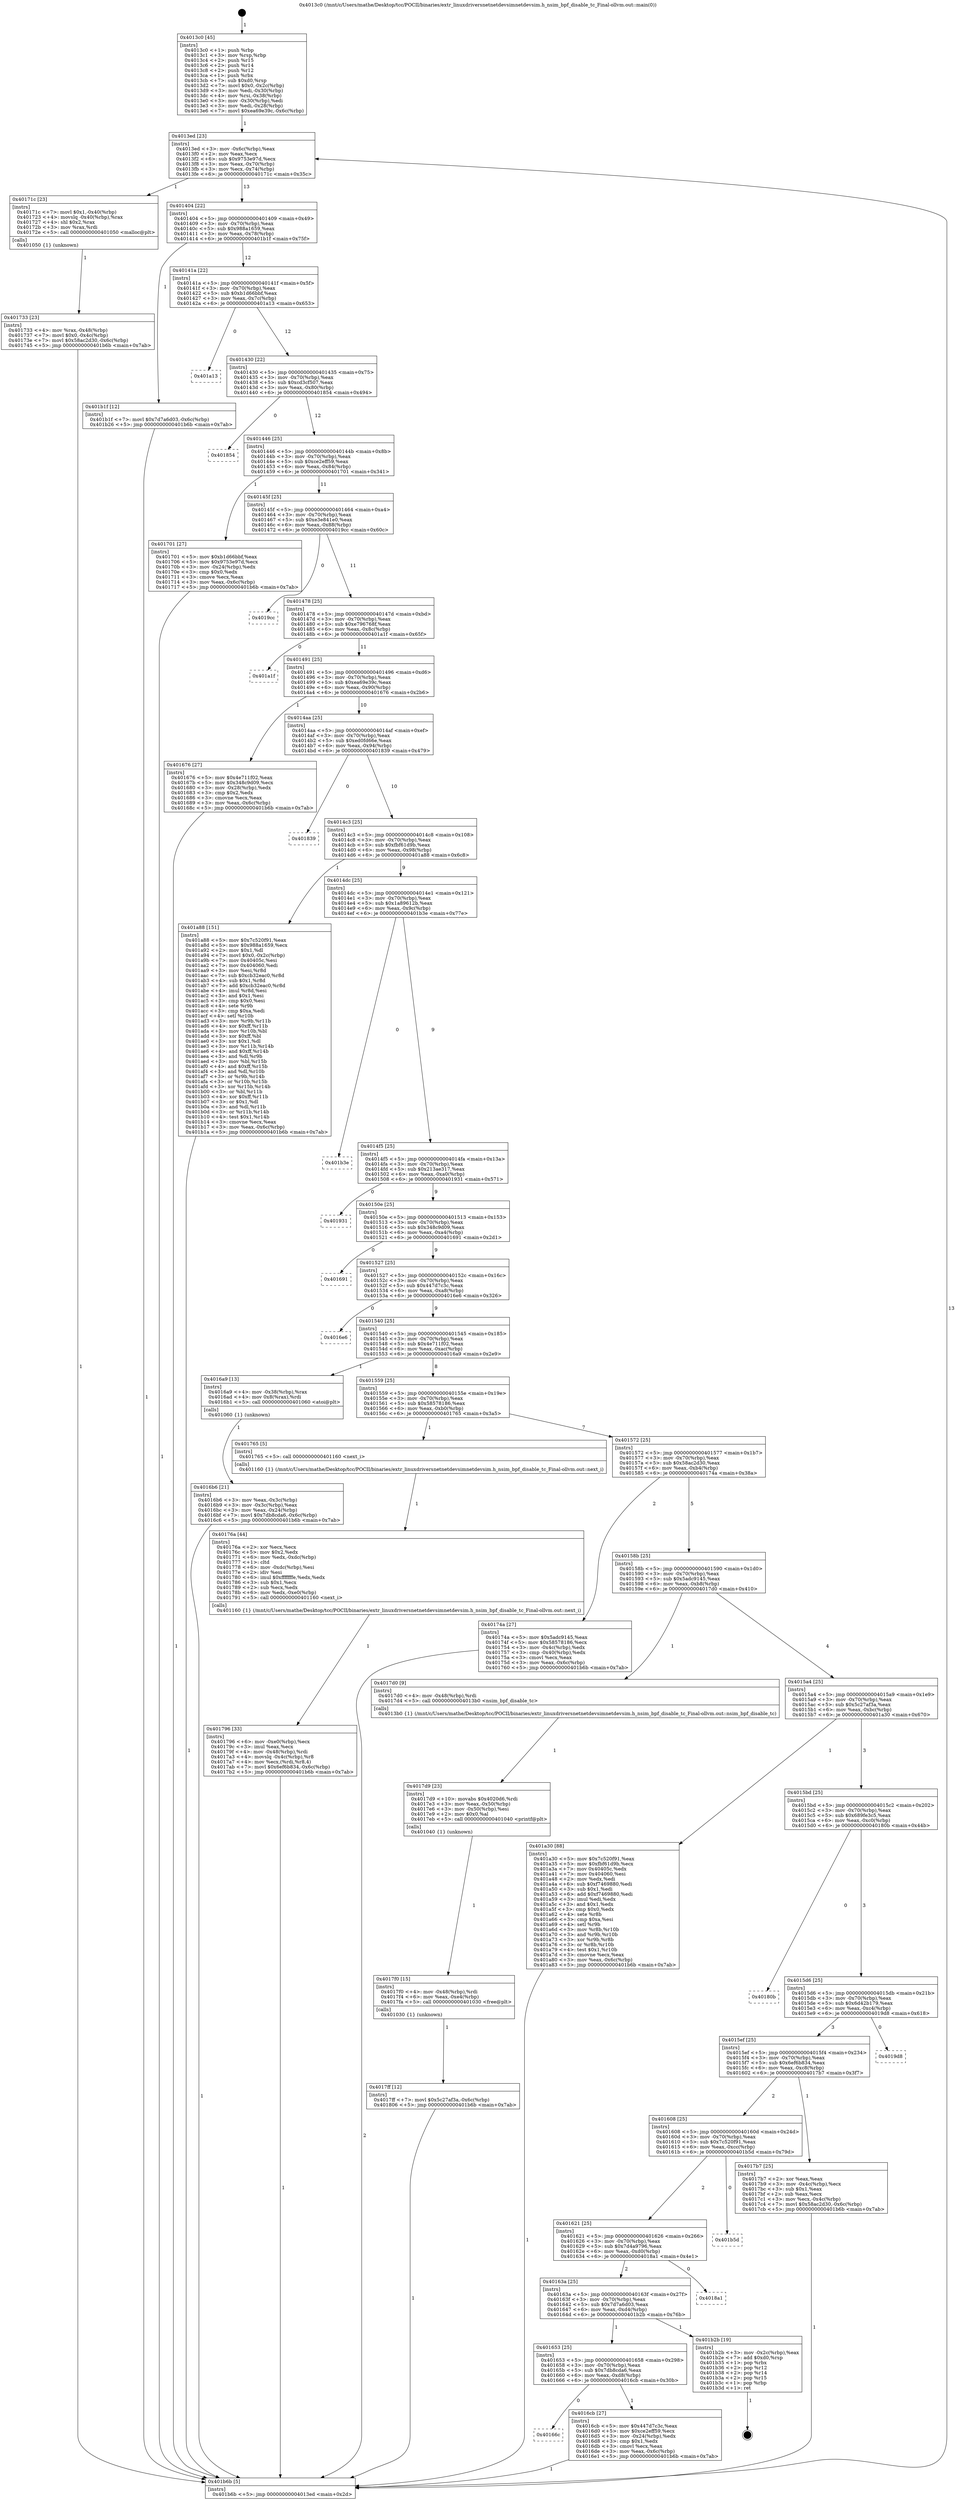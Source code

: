 digraph "0x4013c0" {
  label = "0x4013c0 (/mnt/c/Users/mathe/Desktop/tcc/POCII/binaries/extr_linuxdriversnetnetdevsimnetdevsim.h_nsim_bpf_disable_tc_Final-ollvm.out::main(0))"
  labelloc = "t"
  node[shape=record]

  Entry [label="",width=0.3,height=0.3,shape=circle,fillcolor=black,style=filled]
  "0x4013ed" [label="{
     0x4013ed [23]\l
     | [instrs]\l
     &nbsp;&nbsp;0x4013ed \<+3\>: mov -0x6c(%rbp),%eax\l
     &nbsp;&nbsp;0x4013f0 \<+2\>: mov %eax,%ecx\l
     &nbsp;&nbsp;0x4013f2 \<+6\>: sub $0x9753e97d,%ecx\l
     &nbsp;&nbsp;0x4013f8 \<+3\>: mov %eax,-0x70(%rbp)\l
     &nbsp;&nbsp;0x4013fb \<+3\>: mov %ecx,-0x74(%rbp)\l
     &nbsp;&nbsp;0x4013fe \<+6\>: je 000000000040171c \<main+0x35c\>\l
  }"]
  "0x40171c" [label="{
     0x40171c [23]\l
     | [instrs]\l
     &nbsp;&nbsp;0x40171c \<+7\>: movl $0x1,-0x40(%rbp)\l
     &nbsp;&nbsp;0x401723 \<+4\>: movslq -0x40(%rbp),%rax\l
     &nbsp;&nbsp;0x401727 \<+4\>: shl $0x2,%rax\l
     &nbsp;&nbsp;0x40172b \<+3\>: mov %rax,%rdi\l
     &nbsp;&nbsp;0x40172e \<+5\>: call 0000000000401050 \<malloc@plt\>\l
     | [calls]\l
     &nbsp;&nbsp;0x401050 \{1\} (unknown)\l
  }"]
  "0x401404" [label="{
     0x401404 [22]\l
     | [instrs]\l
     &nbsp;&nbsp;0x401404 \<+5\>: jmp 0000000000401409 \<main+0x49\>\l
     &nbsp;&nbsp;0x401409 \<+3\>: mov -0x70(%rbp),%eax\l
     &nbsp;&nbsp;0x40140c \<+5\>: sub $0x988a1659,%eax\l
     &nbsp;&nbsp;0x401411 \<+3\>: mov %eax,-0x78(%rbp)\l
     &nbsp;&nbsp;0x401414 \<+6\>: je 0000000000401b1f \<main+0x75f\>\l
  }"]
  Exit [label="",width=0.3,height=0.3,shape=circle,fillcolor=black,style=filled,peripheries=2]
  "0x401b1f" [label="{
     0x401b1f [12]\l
     | [instrs]\l
     &nbsp;&nbsp;0x401b1f \<+7\>: movl $0x7d7a6d03,-0x6c(%rbp)\l
     &nbsp;&nbsp;0x401b26 \<+5\>: jmp 0000000000401b6b \<main+0x7ab\>\l
  }"]
  "0x40141a" [label="{
     0x40141a [22]\l
     | [instrs]\l
     &nbsp;&nbsp;0x40141a \<+5\>: jmp 000000000040141f \<main+0x5f\>\l
     &nbsp;&nbsp;0x40141f \<+3\>: mov -0x70(%rbp),%eax\l
     &nbsp;&nbsp;0x401422 \<+5\>: sub $0xb1d66bbf,%eax\l
     &nbsp;&nbsp;0x401427 \<+3\>: mov %eax,-0x7c(%rbp)\l
     &nbsp;&nbsp;0x40142a \<+6\>: je 0000000000401a13 \<main+0x653\>\l
  }"]
  "0x4017ff" [label="{
     0x4017ff [12]\l
     | [instrs]\l
     &nbsp;&nbsp;0x4017ff \<+7\>: movl $0x5c27af3a,-0x6c(%rbp)\l
     &nbsp;&nbsp;0x401806 \<+5\>: jmp 0000000000401b6b \<main+0x7ab\>\l
  }"]
  "0x401a13" [label="{
     0x401a13\l
  }", style=dashed]
  "0x401430" [label="{
     0x401430 [22]\l
     | [instrs]\l
     &nbsp;&nbsp;0x401430 \<+5\>: jmp 0000000000401435 \<main+0x75\>\l
     &nbsp;&nbsp;0x401435 \<+3\>: mov -0x70(%rbp),%eax\l
     &nbsp;&nbsp;0x401438 \<+5\>: sub $0xcd3cf507,%eax\l
     &nbsp;&nbsp;0x40143d \<+3\>: mov %eax,-0x80(%rbp)\l
     &nbsp;&nbsp;0x401440 \<+6\>: je 0000000000401854 \<main+0x494\>\l
  }"]
  "0x4017f0" [label="{
     0x4017f0 [15]\l
     | [instrs]\l
     &nbsp;&nbsp;0x4017f0 \<+4\>: mov -0x48(%rbp),%rdi\l
     &nbsp;&nbsp;0x4017f4 \<+6\>: mov %eax,-0xe4(%rbp)\l
     &nbsp;&nbsp;0x4017fa \<+5\>: call 0000000000401030 \<free@plt\>\l
     | [calls]\l
     &nbsp;&nbsp;0x401030 \{1\} (unknown)\l
  }"]
  "0x401854" [label="{
     0x401854\l
  }", style=dashed]
  "0x401446" [label="{
     0x401446 [25]\l
     | [instrs]\l
     &nbsp;&nbsp;0x401446 \<+5\>: jmp 000000000040144b \<main+0x8b\>\l
     &nbsp;&nbsp;0x40144b \<+3\>: mov -0x70(%rbp),%eax\l
     &nbsp;&nbsp;0x40144e \<+5\>: sub $0xce2eff59,%eax\l
     &nbsp;&nbsp;0x401453 \<+6\>: mov %eax,-0x84(%rbp)\l
     &nbsp;&nbsp;0x401459 \<+6\>: je 0000000000401701 \<main+0x341\>\l
  }"]
  "0x4017d9" [label="{
     0x4017d9 [23]\l
     | [instrs]\l
     &nbsp;&nbsp;0x4017d9 \<+10\>: movabs $0x4020d6,%rdi\l
     &nbsp;&nbsp;0x4017e3 \<+3\>: mov %eax,-0x50(%rbp)\l
     &nbsp;&nbsp;0x4017e6 \<+3\>: mov -0x50(%rbp),%esi\l
     &nbsp;&nbsp;0x4017e9 \<+2\>: mov $0x0,%al\l
     &nbsp;&nbsp;0x4017eb \<+5\>: call 0000000000401040 \<printf@plt\>\l
     | [calls]\l
     &nbsp;&nbsp;0x401040 \{1\} (unknown)\l
  }"]
  "0x401701" [label="{
     0x401701 [27]\l
     | [instrs]\l
     &nbsp;&nbsp;0x401701 \<+5\>: mov $0xb1d66bbf,%eax\l
     &nbsp;&nbsp;0x401706 \<+5\>: mov $0x9753e97d,%ecx\l
     &nbsp;&nbsp;0x40170b \<+3\>: mov -0x24(%rbp),%edx\l
     &nbsp;&nbsp;0x40170e \<+3\>: cmp $0x0,%edx\l
     &nbsp;&nbsp;0x401711 \<+3\>: cmove %ecx,%eax\l
     &nbsp;&nbsp;0x401714 \<+3\>: mov %eax,-0x6c(%rbp)\l
     &nbsp;&nbsp;0x401717 \<+5\>: jmp 0000000000401b6b \<main+0x7ab\>\l
  }"]
  "0x40145f" [label="{
     0x40145f [25]\l
     | [instrs]\l
     &nbsp;&nbsp;0x40145f \<+5\>: jmp 0000000000401464 \<main+0xa4\>\l
     &nbsp;&nbsp;0x401464 \<+3\>: mov -0x70(%rbp),%eax\l
     &nbsp;&nbsp;0x401467 \<+5\>: sub $0xe3e841e0,%eax\l
     &nbsp;&nbsp;0x40146c \<+6\>: mov %eax,-0x88(%rbp)\l
     &nbsp;&nbsp;0x401472 \<+6\>: je 00000000004019cc \<main+0x60c\>\l
  }"]
  "0x401796" [label="{
     0x401796 [33]\l
     | [instrs]\l
     &nbsp;&nbsp;0x401796 \<+6\>: mov -0xe0(%rbp),%ecx\l
     &nbsp;&nbsp;0x40179c \<+3\>: imul %eax,%ecx\l
     &nbsp;&nbsp;0x40179f \<+4\>: mov -0x48(%rbp),%rdi\l
     &nbsp;&nbsp;0x4017a3 \<+4\>: movslq -0x4c(%rbp),%r8\l
     &nbsp;&nbsp;0x4017a7 \<+4\>: mov %ecx,(%rdi,%r8,4)\l
     &nbsp;&nbsp;0x4017ab \<+7\>: movl $0x6ef6b834,-0x6c(%rbp)\l
     &nbsp;&nbsp;0x4017b2 \<+5\>: jmp 0000000000401b6b \<main+0x7ab\>\l
  }"]
  "0x4019cc" [label="{
     0x4019cc\l
  }", style=dashed]
  "0x401478" [label="{
     0x401478 [25]\l
     | [instrs]\l
     &nbsp;&nbsp;0x401478 \<+5\>: jmp 000000000040147d \<main+0xbd\>\l
     &nbsp;&nbsp;0x40147d \<+3\>: mov -0x70(%rbp),%eax\l
     &nbsp;&nbsp;0x401480 \<+5\>: sub $0xe796768f,%eax\l
     &nbsp;&nbsp;0x401485 \<+6\>: mov %eax,-0x8c(%rbp)\l
     &nbsp;&nbsp;0x40148b \<+6\>: je 0000000000401a1f \<main+0x65f\>\l
  }"]
  "0x40176a" [label="{
     0x40176a [44]\l
     | [instrs]\l
     &nbsp;&nbsp;0x40176a \<+2\>: xor %ecx,%ecx\l
     &nbsp;&nbsp;0x40176c \<+5\>: mov $0x2,%edx\l
     &nbsp;&nbsp;0x401771 \<+6\>: mov %edx,-0xdc(%rbp)\l
     &nbsp;&nbsp;0x401777 \<+1\>: cltd\l
     &nbsp;&nbsp;0x401778 \<+6\>: mov -0xdc(%rbp),%esi\l
     &nbsp;&nbsp;0x40177e \<+2\>: idiv %esi\l
     &nbsp;&nbsp;0x401780 \<+6\>: imul $0xfffffffe,%edx,%edx\l
     &nbsp;&nbsp;0x401786 \<+3\>: sub $0x1,%ecx\l
     &nbsp;&nbsp;0x401789 \<+2\>: sub %ecx,%edx\l
     &nbsp;&nbsp;0x40178b \<+6\>: mov %edx,-0xe0(%rbp)\l
     &nbsp;&nbsp;0x401791 \<+5\>: call 0000000000401160 \<next_i\>\l
     | [calls]\l
     &nbsp;&nbsp;0x401160 \{1\} (/mnt/c/Users/mathe/Desktop/tcc/POCII/binaries/extr_linuxdriversnetnetdevsimnetdevsim.h_nsim_bpf_disable_tc_Final-ollvm.out::next_i)\l
  }"]
  "0x401a1f" [label="{
     0x401a1f\l
  }", style=dashed]
  "0x401491" [label="{
     0x401491 [25]\l
     | [instrs]\l
     &nbsp;&nbsp;0x401491 \<+5\>: jmp 0000000000401496 \<main+0xd6\>\l
     &nbsp;&nbsp;0x401496 \<+3\>: mov -0x70(%rbp),%eax\l
     &nbsp;&nbsp;0x401499 \<+5\>: sub $0xea69e39c,%eax\l
     &nbsp;&nbsp;0x40149e \<+6\>: mov %eax,-0x90(%rbp)\l
     &nbsp;&nbsp;0x4014a4 \<+6\>: je 0000000000401676 \<main+0x2b6\>\l
  }"]
  "0x401733" [label="{
     0x401733 [23]\l
     | [instrs]\l
     &nbsp;&nbsp;0x401733 \<+4\>: mov %rax,-0x48(%rbp)\l
     &nbsp;&nbsp;0x401737 \<+7\>: movl $0x0,-0x4c(%rbp)\l
     &nbsp;&nbsp;0x40173e \<+7\>: movl $0x58ac2d30,-0x6c(%rbp)\l
     &nbsp;&nbsp;0x401745 \<+5\>: jmp 0000000000401b6b \<main+0x7ab\>\l
  }"]
  "0x401676" [label="{
     0x401676 [27]\l
     | [instrs]\l
     &nbsp;&nbsp;0x401676 \<+5\>: mov $0x4e711f02,%eax\l
     &nbsp;&nbsp;0x40167b \<+5\>: mov $0x348c9d09,%ecx\l
     &nbsp;&nbsp;0x401680 \<+3\>: mov -0x28(%rbp),%edx\l
     &nbsp;&nbsp;0x401683 \<+3\>: cmp $0x2,%edx\l
     &nbsp;&nbsp;0x401686 \<+3\>: cmovne %ecx,%eax\l
     &nbsp;&nbsp;0x401689 \<+3\>: mov %eax,-0x6c(%rbp)\l
     &nbsp;&nbsp;0x40168c \<+5\>: jmp 0000000000401b6b \<main+0x7ab\>\l
  }"]
  "0x4014aa" [label="{
     0x4014aa [25]\l
     | [instrs]\l
     &nbsp;&nbsp;0x4014aa \<+5\>: jmp 00000000004014af \<main+0xef\>\l
     &nbsp;&nbsp;0x4014af \<+3\>: mov -0x70(%rbp),%eax\l
     &nbsp;&nbsp;0x4014b2 \<+5\>: sub $0xed0fd66e,%eax\l
     &nbsp;&nbsp;0x4014b7 \<+6\>: mov %eax,-0x94(%rbp)\l
     &nbsp;&nbsp;0x4014bd \<+6\>: je 0000000000401839 \<main+0x479\>\l
  }"]
  "0x401b6b" [label="{
     0x401b6b [5]\l
     | [instrs]\l
     &nbsp;&nbsp;0x401b6b \<+5\>: jmp 00000000004013ed \<main+0x2d\>\l
  }"]
  "0x4013c0" [label="{
     0x4013c0 [45]\l
     | [instrs]\l
     &nbsp;&nbsp;0x4013c0 \<+1\>: push %rbp\l
     &nbsp;&nbsp;0x4013c1 \<+3\>: mov %rsp,%rbp\l
     &nbsp;&nbsp;0x4013c4 \<+2\>: push %r15\l
     &nbsp;&nbsp;0x4013c6 \<+2\>: push %r14\l
     &nbsp;&nbsp;0x4013c8 \<+2\>: push %r12\l
     &nbsp;&nbsp;0x4013ca \<+1\>: push %rbx\l
     &nbsp;&nbsp;0x4013cb \<+7\>: sub $0xd0,%rsp\l
     &nbsp;&nbsp;0x4013d2 \<+7\>: movl $0x0,-0x2c(%rbp)\l
     &nbsp;&nbsp;0x4013d9 \<+3\>: mov %edi,-0x30(%rbp)\l
     &nbsp;&nbsp;0x4013dc \<+4\>: mov %rsi,-0x38(%rbp)\l
     &nbsp;&nbsp;0x4013e0 \<+3\>: mov -0x30(%rbp),%edi\l
     &nbsp;&nbsp;0x4013e3 \<+3\>: mov %edi,-0x28(%rbp)\l
     &nbsp;&nbsp;0x4013e6 \<+7\>: movl $0xea69e39c,-0x6c(%rbp)\l
  }"]
  "0x40166c" [label="{
     0x40166c\l
  }", style=dashed]
  "0x401839" [label="{
     0x401839\l
  }", style=dashed]
  "0x4014c3" [label="{
     0x4014c3 [25]\l
     | [instrs]\l
     &nbsp;&nbsp;0x4014c3 \<+5\>: jmp 00000000004014c8 \<main+0x108\>\l
     &nbsp;&nbsp;0x4014c8 \<+3\>: mov -0x70(%rbp),%eax\l
     &nbsp;&nbsp;0x4014cb \<+5\>: sub $0xfbf61d9b,%eax\l
     &nbsp;&nbsp;0x4014d0 \<+6\>: mov %eax,-0x98(%rbp)\l
     &nbsp;&nbsp;0x4014d6 \<+6\>: je 0000000000401a88 \<main+0x6c8\>\l
  }"]
  "0x4016cb" [label="{
     0x4016cb [27]\l
     | [instrs]\l
     &nbsp;&nbsp;0x4016cb \<+5\>: mov $0x447d7c3c,%eax\l
     &nbsp;&nbsp;0x4016d0 \<+5\>: mov $0xce2eff59,%ecx\l
     &nbsp;&nbsp;0x4016d5 \<+3\>: mov -0x24(%rbp),%edx\l
     &nbsp;&nbsp;0x4016d8 \<+3\>: cmp $0x1,%edx\l
     &nbsp;&nbsp;0x4016db \<+3\>: cmovl %ecx,%eax\l
     &nbsp;&nbsp;0x4016de \<+3\>: mov %eax,-0x6c(%rbp)\l
     &nbsp;&nbsp;0x4016e1 \<+5\>: jmp 0000000000401b6b \<main+0x7ab\>\l
  }"]
  "0x401a88" [label="{
     0x401a88 [151]\l
     | [instrs]\l
     &nbsp;&nbsp;0x401a88 \<+5\>: mov $0x7c520f91,%eax\l
     &nbsp;&nbsp;0x401a8d \<+5\>: mov $0x988a1659,%ecx\l
     &nbsp;&nbsp;0x401a92 \<+2\>: mov $0x1,%dl\l
     &nbsp;&nbsp;0x401a94 \<+7\>: movl $0x0,-0x2c(%rbp)\l
     &nbsp;&nbsp;0x401a9b \<+7\>: mov 0x40405c,%esi\l
     &nbsp;&nbsp;0x401aa2 \<+7\>: mov 0x404060,%edi\l
     &nbsp;&nbsp;0x401aa9 \<+3\>: mov %esi,%r8d\l
     &nbsp;&nbsp;0x401aac \<+7\>: sub $0xcb32eac0,%r8d\l
     &nbsp;&nbsp;0x401ab3 \<+4\>: sub $0x1,%r8d\l
     &nbsp;&nbsp;0x401ab7 \<+7\>: add $0xcb32eac0,%r8d\l
     &nbsp;&nbsp;0x401abe \<+4\>: imul %r8d,%esi\l
     &nbsp;&nbsp;0x401ac2 \<+3\>: and $0x1,%esi\l
     &nbsp;&nbsp;0x401ac5 \<+3\>: cmp $0x0,%esi\l
     &nbsp;&nbsp;0x401ac8 \<+4\>: sete %r9b\l
     &nbsp;&nbsp;0x401acc \<+3\>: cmp $0xa,%edi\l
     &nbsp;&nbsp;0x401acf \<+4\>: setl %r10b\l
     &nbsp;&nbsp;0x401ad3 \<+3\>: mov %r9b,%r11b\l
     &nbsp;&nbsp;0x401ad6 \<+4\>: xor $0xff,%r11b\l
     &nbsp;&nbsp;0x401ada \<+3\>: mov %r10b,%bl\l
     &nbsp;&nbsp;0x401add \<+3\>: xor $0xff,%bl\l
     &nbsp;&nbsp;0x401ae0 \<+3\>: xor $0x1,%dl\l
     &nbsp;&nbsp;0x401ae3 \<+3\>: mov %r11b,%r14b\l
     &nbsp;&nbsp;0x401ae6 \<+4\>: and $0xff,%r14b\l
     &nbsp;&nbsp;0x401aea \<+3\>: and %dl,%r9b\l
     &nbsp;&nbsp;0x401aed \<+3\>: mov %bl,%r15b\l
     &nbsp;&nbsp;0x401af0 \<+4\>: and $0xff,%r15b\l
     &nbsp;&nbsp;0x401af4 \<+3\>: and %dl,%r10b\l
     &nbsp;&nbsp;0x401af7 \<+3\>: or %r9b,%r14b\l
     &nbsp;&nbsp;0x401afa \<+3\>: or %r10b,%r15b\l
     &nbsp;&nbsp;0x401afd \<+3\>: xor %r15b,%r14b\l
     &nbsp;&nbsp;0x401b00 \<+3\>: or %bl,%r11b\l
     &nbsp;&nbsp;0x401b03 \<+4\>: xor $0xff,%r11b\l
     &nbsp;&nbsp;0x401b07 \<+3\>: or $0x1,%dl\l
     &nbsp;&nbsp;0x401b0a \<+3\>: and %dl,%r11b\l
     &nbsp;&nbsp;0x401b0d \<+3\>: or %r11b,%r14b\l
     &nbsp;&nbsp;0x401b10 \<+4\>: test $0x1,%r14b\l
     &nbsp;&nbsp;0x401b14 \<+3\>: cmovne %ecx,%eax\l
     &nbsp;&nbsp;0x401b17 \<+3\>: mov %eax,-0x6c(%rbp)\l
     &nbsp;&nbsp;0x401b1a \<+5\>: jmp 0000000000401b6b \<main+0x7ab\>\l
  }"]
  "0x4014dc" [label="{
     0x4014dc [25]\l
     | [instrs]\l
     &nbsp;&nbsp;0x4014dc \<+5\>: jmp 00000000004014e1 \<main+0x121\>\l
     &nbsp;&nbsp;0x4014e1 \<+3\>: mov -0x70(%rbp),%eax\l
     &nbsp;&nbsp;0x4014e4 \<+5\>: sub $0x1a89612b,%eax\l
     &nbsp;&nbsp;0x4014e9 \<+6\>: mov %eax,-0x9c(%rbp)\l
     &nbsp;&nbsp;0x4014ef \<+6\>: je 0000000000401b3e \<main+0x77e\>\l
  }"]
  "0x401653" [label="{
     0x401653 [25]\l
     | [instrs]\l
     &nbsp;&nbsp;0x401653 \<+5\>: jmp 0000000000401658 \<main+0x298\>\l
     &nbsp;&nbsp;0x401658 \<+3\>: mov -0x70(%rbp),%eax\l
     &nbsp;&nbsp;0x40165b \<+5\>: sub $0x7db8cda6,%eax\l
     &nbsp;&nbsp;0x401660 \<+6\>: mov %eax,-0xd8(%rbp)\l
     &nbsp;&nbsp;0x401666 \<+6\>: je 00000000004016cb \<main+0x30b\>\l
  }"]
  "0x401b3e" [label="{
     0x401b3e\l
  }", style=dashed]
  "0x4014f5" [label="{
     0x4014f5 [25]\l
     | [instrs]\l
     &nbsp;&nbsp;0x4014f5 \<+5\>: jmp 00000000004014fa \<main+0x13a\>\l
     &nbsp;&nbsp;0x4014fa \<+3\>: mov -0x70(%rbp),%eax\l
     &nbsp;&nbsp;0x4014fd \<+5\>: sub $0x213ae317,%eax\l
     &nbsp;&nbsp;0x401502 \<+6\>: mov %eax,-0xa0(%rbp)\l
     &nbsp;&nbsp;0x401508 \<+6\>: je 0000000000401931 \<main+0x571\>\l
  }"]
  "0x401b2b" [label="{
     0x401b2b [19]\l
     | [instrs]\l
     &nbsp;&nbsp;0x401b2b \<+3\>: mov -0x2c(%rbp),%eax\l
     &nbsp;&nbsp;0x401b2e \<+7\>: add $0xd0,%rsp\l
     &nbsp;&nbsp;0x401b35 \<+1\>: pop %rbx\l
     &nbsp;&nbsp;0x401b36 \<+2\>: pop %r12\l
     &nbsp;&nbsp;0x401b38 \<+2\>: pop %r14\l
     &nbsp;&nbsp;0x401b3a \<+2\>: pop %r15\l
     &nbsp;&nbsp;0x401b3c \<+1\>: pop %rbp\l
     &nbsp;&nbsp;0x401b3d \<+1\>: ret\l
  }"]
  "0x401931" [label="{
     0x401931\l
  }", style=dashed]
  "0x40150e" [label="{
     0x40150e [25]\l
     | [instrs]\l
     &nbsp;&nbsp;0x40150e \<+5\>: jmp 0000000000401513 \<main+0x153\>\l
     &nbsp;&nbsp;0x401513 \<+3\>: mov -0x70(%rbp),%eax\l
     &nbsp;&nbsp;0x401516 \<+5\>: sub $0x348c9d09,%eax\l
     &nbsp;&nbsp;0x40151b \<+6\>: mov %eax,-0xa4(%rbp)\l
     &nbsp;&nbsp;0x401521 \<+6\>: je 0000000000401691 \<main+0x2d1\>\l
  }"]
  "0x40163a" [label="{
     0x40163a [25]\l
     | [instrs]\l
     &nbsp;&nbsp;0x40163a \<+5\>: jmp 000000000040163f \<main+0x27f\>\l
     &nbsp;&nbsp;0x40163f \<+3\>: mov -0x70(%rbp),%eax\l
     &nbsp;&nbsp;0x401642 \<+5\>: sub $0x7d7a6d03,%eax\l
     &nbsp;&nbsp;0x401647 \<+6\>: mov %eax,-0xd4(%rbp)\l
     &nbsp;&nbsp;0x40164d \<+6\>: je 0000000000401b2b \<main+0x76b\>\l
  }"]
  "0x401691" [label="{
     0x401691\l
  }", style=dashed]
  "0x401527" [label="{
     0x401527 [25]\l
     | [instrs]\l
     &nbsp;&nbsp;0x401527 \<+5\>: jmp 000000000040152c \<main+0x16c\>\l
     &nbsp;&nbsp;0x40152c \<+3\>: mov -0x70(%rbp),%eax\l
     &nbsp;&nbsp;0x40152f \<+5\>: sub $0x447d7c3c,%eax\l
     &nbsp;&nbsp;0x401534 \<+6\>: mov %eax,-0xa8(%rbp)\l
     &nbsp;&nbsp;0x40153a \<+6\>: je 00000000004016e6 \<main+0x326\>\l
  }"]
  "0x4018a1" [label="{
     0x4018a1\l
  }", style=dashed]
  "0x4016e6" [label="{
     0x4016e6\l
  }", style=dashed]
  "0x401540" [label="{
     0x401540 [25]\l
     | [instrs]\l
     &nbsp;&nbsp;0x401540 \<+5\>: jmp 0000000000401545 \<main+0x185\>\l
     &nbsp;&nbsp;0x401545 \<+3\>: mov -0x70(%rbp),%eax\l
     &nbsp;&nbsp;0x401548 \<+5\>: sub $0x4e711f02,%eax\l
     &nbsp;&nbsp;0x40154d \<+6\>: mov %eax,-0xac(%rbp)\l
     &nbsp;&nbsp;0x401553 \<+6\>: je 00000000004016a9 \<main+0x2e9\>\l
  }"]
  "0x401621" [label="{
     0x401621 [25]\l
     | [instrs]\l
     &nbsp;&nbsp;0x401621 \<+5\>: jmp 0000000000401626 \<main+0x266\>\l
     &nbsp;&nbsp;0x401626 \<+3\>: mov -0x70(%rbp),%eax\l
     &nbsp;&nbsp;0x401629 \<+5\>: sub $0x7d4a9796,%eax\l
     &nbsp;&nbsp;0x40162e \<+6\>: mov %eax,-0xd0(%rbp)\l
     &nbsp;&nbsp;0x401634 \<+6\>: je 00000000004018a1 \<main+0x4e1\>\l
  }"]
  "0x4016a9" [label="{
     0x4016a9 [13]\l
     | [instrs]\l
     &nbsp;&nbsp;0x4016a9 \<+4\>: mov -0x38(%rbp),%rax\l
     &nbsp;&nbsp;0x4016ad \<+4\>: mov 0x8(%rax),%rdi\l
     &nbsp;&nbsp;0x4016b1 \<+5\>: call 0000000000401060 \<atoi@plt\>\l
     | [calls]\l
     &nbsp;&nbsp;0x401060 \{1\} (unknown)\l
  }"]
  "0x401559" [label="{
     0x401559 [25]\l
     | [instrs]\l
     &nbsp;&nbsp;0x401559 \<+5\>: jmp 000000000040155e \<main+0x19e\>\l
     &nbsp;&nbsp;0x40155e \<+3\>: mov -0x70(%rbp),%eax\l
     &nbsp;&nbsp;0x401561 \<+5\>: sub $0x58578186,%eax\l
     &nbsp;&nbsp;0x401566 \<+6\>: mov %eax,-0xb0(%rbp)\l
     &nbsp;&nbsp;0x40156c \<+6\>: je 0000000000401765 \<main+0x3a5\>\l
  }"]
  "0x4016b6" [label="{
     0x4016b6 [21]\l
     | [instrs]\l
     &nbsp;&nbsp;0x4016b6 \<+3\>: mov %eax,-0x3c(%rbp)\l
     &nbsp;&nbsp;0x4016b9 \<+3\>: mov -0x3c(%rbp),%eax\l
     &nbsp;&nbsp;0x4016bc \<+3\>: mov %eax,-0x24(%rbp)\l
     &nbsp;&nbsp;0x4016bf \<+7\>: movl $0x7db8cda6,-0x6c(%rbp)\l
     &nbsp;&nbsp;0x4016c6 \<+5\>: jmp 0000000000401b6b \<main+0x7ab\>\l
  }"]
  "0x401b5d" [label="{
     0x401b5d\l
  }", style=dashed]
  "0x401765" [label="{
     0x401765 [5]\l
     | [instrs]\l
     &nbsp;&nbsp;0x401765 \<+5\>: call 0000000000401160 \<next_i\>\l
     | [calls]\l
     &nbsp;&nbsp;0x401160 \{1\} (/mnt/c/Users/mathe/Desktop/tcc/POCII/binaries/extr_linuxdriversnetnetdevsimnetdevsim.h_nsim_bpf_disable_tc_Final-ollvm.out::next_i)\l
  }"]
  "0x401572" [label="{
     0x401572 [25]\l
     | [instrs]\l
     &nbsp;&nbsp;0x401572 \<+5\>: jmp 0000000000401577 \<main+0x1b7\>\l
     &nbsp;&nbsp;0x401577 \<+3\>: mov -0x70(%rbp),%eax\l
     &nbsp;&nbsp;0x40157a \<+5\>: sub $0x58ac2d30,%eax\l
     &nbsp;&nbsp;0x40157f \<+6\>: mov %eax,-0xb4(%rbp)\l
     &nbsp;&nbsp;0x401585 \<+6\>: je 000000000040174a \<main+0x38a\>\l
  }"]
  "0x401608" [label="{
     0x401608 [25]\l
     | [instrs]\l
     &nbsp;&nbsp;0x401608 \<+5\>: jmp 000000000040160d \<main+0x24d\>\l
     &nbsp;&nbsp;0x40160d \<+3\>: mov -0x70(%rbp),%eax\l
     &nbsp;&nbsp;0x401610 \<+5\>: sub $0x7c520f91,%eax\l
     &nbsp;&nbsp;0x401615 \<+6\>: mov %eax,-0xcc(%rbp)\l
     &nbsp;&nbsp;0x40161b \<+6\>: je 0000000000401b5d \<main+0x79d\>\l
  }"]
  "0x40174a" [label="{
     0x40174a [27]\l
     | [instrs]\l
     &nbsp;&nbsp;0x40174a \<+5\>: mov $0x5adc9145,%eax\l
     &nbsp;&nbsp;0x40174f \<+5\>: mov $0x58578186,%ecx\l
     &nbsp;&nbsp;0x401754 \<+3\>: mov -0x4c(%rbp),%edx\l
     &nbsp;&nbsp;0x401757 \<+3\>: cmp -0x40(%rbp),%edx\l
     &nbsp;&nbsp;0x40175a \<+3\>: cmovl %ecx,%eax\l
     &nbsp;&nbsp;0x40175d \<+3\>: mov %eax,-0x6c(%rbp)\l
     &nbsp;&nbsp;0x401760 \<+5\>: jmp 0000000000401b6b \<main+0x7ab\>\l
  }"]
  "0x40158b" [label="{
     0x40158b [25]\l
     | [instrs]\l
     &nbsp;&nbsp;0x40158b \<+5\>: jmp 0000000000401590 \<main+0x1d0\>\l
     &nbsp;&nbsp;0x401590 \<+3\>: mov -0x70(%rbp),%eax\l
     &nbsp;&nbsp;0x401593 \<+5\>: sub $0x5adc9145,%eax\l
     &nbsp;&nbsp;0x401598 \<+6\>: mov %eax,-0xb8(%rbp)\l
     &nbsp;&nbsp;0x40159e \<+6\>: je 00000000004017d0 \<main+0x410\>\l
  }"]
  "0x4017b7" [label="{
     0x4017b7 [25]\l
     | [instrs]\l
     &nbsp;&nbsp;0x4017b7 \<+2\>: xor %eax,%eax\l
     &nbsp;&nbsp;0x4017b9 \<+3\>: mov -0x4c(%rbp),%ecx\l
     &nbsp;&nbsp;0x4017bc \<+3\>: sub $0x1,%eax\l
     &nbsp;&nbsp;0x4017bf \<+2\>: sub %eax,%ecx\l
     &nbsp;&nbsp;0x4017c1 \<+3\>: mov %ecx,-0x4c(%rbp)\l
     &nbsp;&nbsp;0x4017c4 \<+7\>: movl $0x58ac2d30,-0x6c(%rbp)\l
     &nbsp;&nbsp;0x4017cb \<+5\>: jmp 0000000000401b6b \<main+0x7ab\>\l
  }"]
  "0x4017d0" [label="{
     0x4017d0 [9]\l
     | [instrs]\l
     &nbsp;&nbsp;0x4017d0 \<+4\>: mov -0x48(%rbp),%rdi\l
     &nbsp;&nbsp;0x4017d4 \<+5\>: call 00000000004013b0 \<nsim_bpf_disable_tc\>\l
     | [calls]\l
     &nbsp;&nbsp;0x4013b0 \{1\} (/mnt/c/Users/mathe/Desktop/tcc/POCII/binaries/extr_linuxdriversnetnetdevsimnetdevsim.h_nsim_bpf_disable_tc_Final-ollvm.out::nsim_bpf_disable_tc)\l
  }"]
  "0x4015a4" [label="{
     0x4015a4 [25]\l
     | [instrs]\l
     &nbsp;&nbsp;0x4015a4 \<+5\>: jmp 00000000004015a9 \<main+0x1e9\>\l
     &nbsp;&nbsp;0x4015a9 \<+3\>: mov -0x70(%rbp),%eax\l
     &nbsp;&nbsp;0x4015ac \<+5\>: sub $0x5c27af3a,%eax\l
     &nbsp;&nbsp;0x4015b1 \<+6\>: mov %eax,-0xbc(%rbp)\l
     &nbsp;&nbsp;0x4015b7 \<+6\>: je 0000000000401a30 \<main+0x670\>\l
  }"]
  "0x4015ef" [label="{
     0x4015ef [25]\l
     | [instrs]\l
     &nbsp;&nbsp;0x4015ef \<+5\>: jmp 00000000004015f4 \<main+0x234\>\l
     &nbsp;&nbsp;0x4015f4 \<+3\>: mov -0x70(%rbp),%eax\l
     &nbsp;&nbsp;0x4015f7 \<+5\>: sub $0x6ef6b834,%eax\l
     &nbsp;&nbsp;0x4015fc \<+6\>: mov %eax,-0xc8(%rbp)\l
     &nbsp;&nbsp;0x401602 \<+6\>: je 00000000004017b7 \<main+0x3f7\>\l
  }"]
  "0x401a30" [label="{
     0x401a30 [88]\l
     | [instrs]\l
     &nbsp;&nbsp;0x401a30 \<+5\>: mov $0x7c520f91,%eax\l
     &nbsp;&nbsp;0x401a35 \<+5\>: mov $0xfbf61d9b,%ecx\l
     &nbsp;&nbsp;0x401a3a \<+7\>: mov 0x40405c,%edx\l
     &nbsp;&nbsp;0x401a41 \<+7\>: mov 0x404060,%esi\l
     &nbsp;&nbsp;0x401a48 \<+2\>: mov %edx,%edi\l
     &nbsp;&nbsp;0x401a4a \<+6\>: sub $0xf7469880,%edi\l
     &nbsp;&nbsp;0x401a50 \<+3\>: sub $0x1,%edi\l
     &nbsp;&nbsp;0x401a53 \<+6\>: add $0xf7469880,%edi\l
     &nbsp;&nbsp;0x401a59 \<+3\>: imul %edi,%edx\l
     &nbsp;&nbsp;0x401a5c \<+3\>: and $0x1,%edx\l
     &nbsp;&nbsp;0x401a5f \<+3\>: cmp $0x0,%edx\l
     &nbsp;&nbsp;0x401a62 \<+4\>: sete %r8b\l
     &nbsp;&nbsp;0x401a66 \<+3\>: cmp $0xa,%esi\l
     &nbsp;&nbsp;0x401a69 \<+4\>: setl %r9b\l
     &nbsp;&nbsp;0x401a6d \<+3\>: mov %r8b,%r10b\l
     &nbsp;&nbsp;0x401a70 \<+3\>: and %r9b,%r10b\l
     &nbsp;&nbsp;0x401a73 \<+3\>: xor %r9b,%r8b\l
     &nbsp;&nbsp;0x401a76 \<+3\>: or %r8b,%r10b\l
     &nbsp;&nbsp;0x401a79 \<+4\>: test $0x1,%r10b\l
     &nbsp;&nbsp;0x401a7d \<+3\>: cmovne %ecx,%eax\l
     &nbsp;&nbsp;0x401a80 \<+3\>: mov %eax,-0x6c(%rbp)\l
     &nbsp;&nbsp;0x401a83 \<+5\>: jmp 0000000000401b6b \<main+0x7ab\>\l
  }"]
  "0x4015bd" [label="{
     0x4015bd [25]\l
     | [instrs]\l
     &nbsp;&nbsp;0x4015bd \<+5\>: jmp 00000000004015c2 \<main+0x202\>\l
     &nbsp;&nbsp;0x4015c2 \<+3\>: mov -0x70(%rbp),%eax\l
     &nbsp;&nbsp;0x4015c5 \<+5\>: sub $0x689fe3c5,%eax\l
     &nbsp;&nbsp;0x4015ca \<+6\>: mov %eax,-0xc0(%rbp)\l
     &nbsp;&nbsp;0x4015d0 \<+6\>: je 000000000040180b \<main+0x44b\>\l
  }"]
  "0x4019d8" [label="{
     0x4019d8\l
  }", style=dashed]
  "0x40180b" [label="{
     0x40180b\l
  }", style=dashed]
  "0x4015d6" [label="{
     0x4015d6 [25]\l
     | [instrs]\l
     &nbsp;&nbsp;0x4015d6 \<+5\>: jmp 00000000004015db \<main+0x21b\>\l
     &nbsp;&nbsp;0x4015db \<+3\>: mov -0x70(%rbp),%eax\l
     &nbsp;&nbsp;0x4015de \<+5\>: sub $0x6d42b179,%eax\l
     &nbsp;&nbsp;0x4015e3 \<+6\>: mov %eax,-0xc4(%rbp)\l
     &nbsp;&nbsp;0x4015e9 \<+6\>: je 00000000004019d8 \<main+0x618\>\l
  }"]
  Entry -> "0x4013c0" [label=" 1"]
  "0x4013ed" -> "0x40171c" [label=" 1"]
  "0x4013ed" -> "0x401404" [label=" 13"]
  "0x401b2b" -> Exit [label=" 1"]
  "0x401404" -> "0x401b1f" [label=" 1"]
  "0x401404" -> "0x40141a" [label=" 12"]
  "0x401b1f" -> "0x401b6b" [label=" 1"]
  "0x40141a" -> "0x401a13" [label=" 0"]
  "0x40141a" -> "0x401430" [label=" 12"]
  "0x401a88" -> "0x401b6b" [label=" 1"]
  "0x401430" -> "0x401854" [label=" 0"]
  "0x401430" -> "0x401446" [label=" 12"]
  "0x401a30" -> "0x401b6b" [label=" 1"]
  "0x401446" -> "0x401701" [label=" 1"]
  "0x401446" -> "0x40145f" [label=" 11"]
  "0x4017ff" -> "0x401b6b" [label=" 1"]
  "0x40145f" -> "0x4019cc" [label=" 0"]
  "0x40145f" -> "0x401478" [label=" 11"]
  "0x4017f0" -> "0x4017ff" [label=" 1"]
  "0x401478" -> "0x401a1f" [label=" 0"]
  "0x401478" -> "0x401491" [label=" 11"]
  "0x4017d9" -> "0x4017f0" [label=" 1"]
  "0x401491" -> "0x401676" [label=" 1"]
  "0x401491" -> "0x4014aa" [label=" 10"]
  "0x401676" -> "0x401b6b" [label=" 1"]
  "0x4013c0" -> "0x4013ed" [label=" 1"]
  "0x401b6b" -> "0x4013ed" [label=" 13"]
  "0x4017d0" -> "0x4017d9" [label=" 1"]
  "0x4014aa" -> "0x401839" [label=" 0"]
  "0x4014aa" -> "0x4014c3" [label=" 10"]
  "0x4017b7" -> "0x401b6b" [label=" 1"]
  "0x4014c3" -> "0x401a88" [label=" 1"]
  "0x4014c3" -> "0x4014dc" [label=" 9"]
  "0x401796" -> "0x401b6b" [label=" 1"]
  "0x4014dc" -> "0x401b3e" [label=" 0"]
  "0x4014dc" -> "0x4014f5" [label=" 9"]
  "0x401765" -> "0x40176a" [label=" 1"]
  "0x4014f5" -> "0x401931" [label=" 0"]
  "0x4014f5" -> "0x40150e" [label=" 9"]
  "0x40174a" -> "0x401b6b" [label=" 2"]
  "0x40150e" -> "0x401691" [label=" 0"]
  "0x40150e" -> "0x401527" [label=" 9"]
  "0x40171c" -> "0x401733" [label=" 1"]
  "0x401527" -> "0x4016e6" [label=" 0"]
  "0x401527" -> "0x401540" [label=" 9"]
  "0x401701" -> "0x401b6b" [label=" 1"]
  "0x401540" -> "0x4016a9" [label=" 1"]
  "0x401540" -> "0x401559" [label=" 8"]
  "0x4016a9" -> "0x4016b6" [label=" 1"]
  "0x4016b6" -> "0x401b6b" [label=" 1"]
  "0x401653" -> "0x40166c" [label=" 0"]
  "0x401559" -> "0x401765" [label=" 1"]
  "0x401559" -> "0x401572" [label=" 7"]
  "0x401653" -> "0x4016cb" [label=" 1"]
  "0x401572" -> "0x40174a" [label=" 2"]
  "0x401572" -> "0x40158b" [label=" 5"]
  "0x40163a" -> "0x401653" [label=" 1"]
  "0x40158b" -> "0x4017d0" [label=" 1"]
  "0x40158b" -> "0x4015a4" [label=" 4"]
  "0x40163a" -> "0x401b2b" [label=" 1"]
  "0x4015a4" -> "0x401a30" [label=" 1"]
  "0x4015a4" -> "0x4015bd" [label=" 3"]
  "0x401621" -> "0x40163a" [label=" 2"]
  "0x4015bd" -> "0x40180b" [label=" 0"]
  "0x4015bd" -> "0x4015d6" [label=" 3"]
  "0x401621" -> "0x4018a1" [label=" 0"]
  "0x4015d6" -> "0x4019d8" [label=" 0"]
  "0x4015d6" -> "0x4015ef" [label=" 3"]
  "0x401733" -> "0x401b6b" [label=" 1"]
  "0x4015ef" -> "0x4017b7" [label=" 1"]
  "0x4015ef" -> "0x401608" [label=" 2"]
  "0x40176a" -> "0x401796" [label=" 1"]
  "0x401608" -> "0x401b5d" [label=" 0"]
  "0x401608" -> "0x401621" [label=" 2"]
  "0x4016cb" -> "0x401b6b" [label=" 1"]
}

